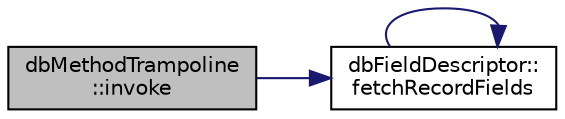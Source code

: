 digraph "dbMethodTrampoline::invoke"
{
 // INTERACTIVE_SVG=YES
 // LATEX_PDF_SIZE
  edge [fontname="Helvetica",fontsize="10",labelfontname="Helvetica",labelfontsize="10"];
  node [fontname="Helvetica",fontsize="10",shape=record];
  rankdir="LR";
  Node1 [label="dbMethodTrampoline\l::invoke",height=0.2,width=0.4,color="black", fillcolor="grey75", style="filled", fontcolor="black",tooltip=" "];
  Node1 -> Node2 [color="midnightblue",fontsize="10",style="solid",fontname="Helvetica"];
  Node2 [label="dbFieldDescriptor::\lfetchRecordFields",height=0.2,width=0.4,color="black", fillcolor="white", style="filled",URL="$classdbFieldDescriptor.html#ae81b115627e6046965fa0d846eaed2f5",tooltip=" "];
  Node2 -> Node2 [color="midnightblue",fontsize="10",style="solid",fontname="Helvetica"];
}
